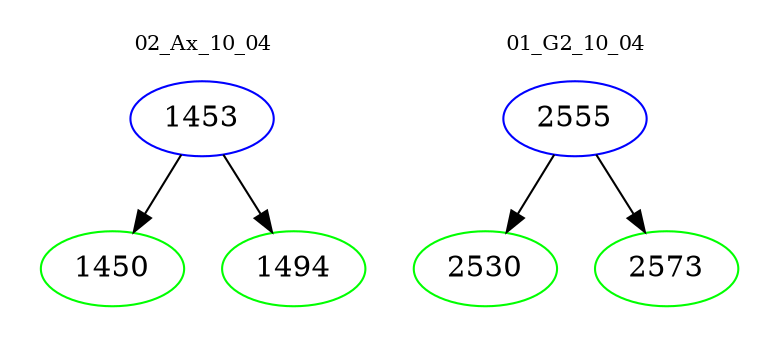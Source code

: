 digraph{
subgraph cluster_0 {
color = white
label = "02_Ax_10_04";
fontsize=10;
T0_1453 [label="1453", color="blue"]
T0_1453 -> T0_1450 [color="black"]
T0_1450 [label="1450", color="green"]
T0_1453 -> T0_1494 [color="black"]
T0_1494 [label="1494", color="green"]
}
subgraph cluster_1 {
color = white
label = "01_G2_10_04";
fontsize=10;
T1_2555 [label="2555", color="blue"]
T1_2555 -> T1_2530 [color="black"]
T1_2530 [label="2530", color="green"]
T1_2555 -> T1_2573 [color="black"]
T1_2573 [label="2573", color="green"]
}
}
